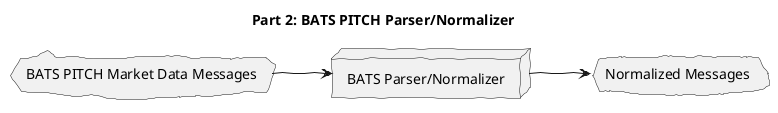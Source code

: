 @startuml Part 2: BATS

title Part 2: BATS PITCH Parser/Normalizer

skinparam handwritten true
left to right direction

skinparam cloud {
    handwritten false
}

cloud "BATS PITCH Market Data Messages" as Data
node "BATS Parser/Normalizer" as Normalizer
cloud "Normalized Messages" as Normalized

Data --> Normalizer
Normalizer--> Normalized

@enduml